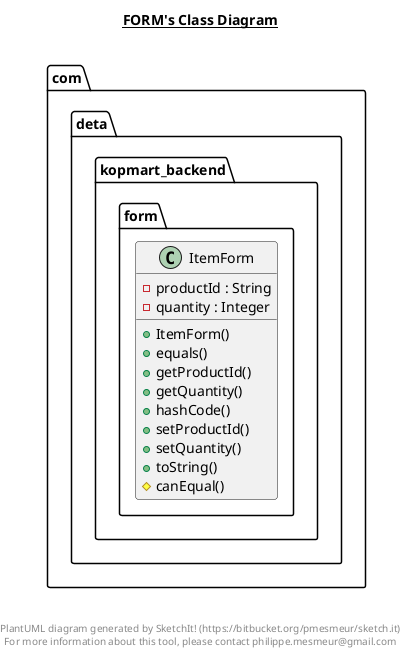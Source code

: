 @startuml

title __FORM's Class Diagram__\n

  namespace com.deta.kopmart_backend {
    namespace form {
      class com.deta.kopmart_backend.form.ItemForm {
          - productId : String
          - quantity : Integer
          + ItemForm()
          + equals()
          + getProductId()
          + getQuantity()
          + hashCode()
          + setProductId()
          + setQuantity()
          + toString()
          # canEqual()
      }
    }
  }
  



right footer


PlantUML diagram generated by SketchIt! (https://bitbucket.org/pmesmeur/sketch.it)
For more information about this tool, please contact philippe.mesmeur@gmail.com
endfooter

@enduml
